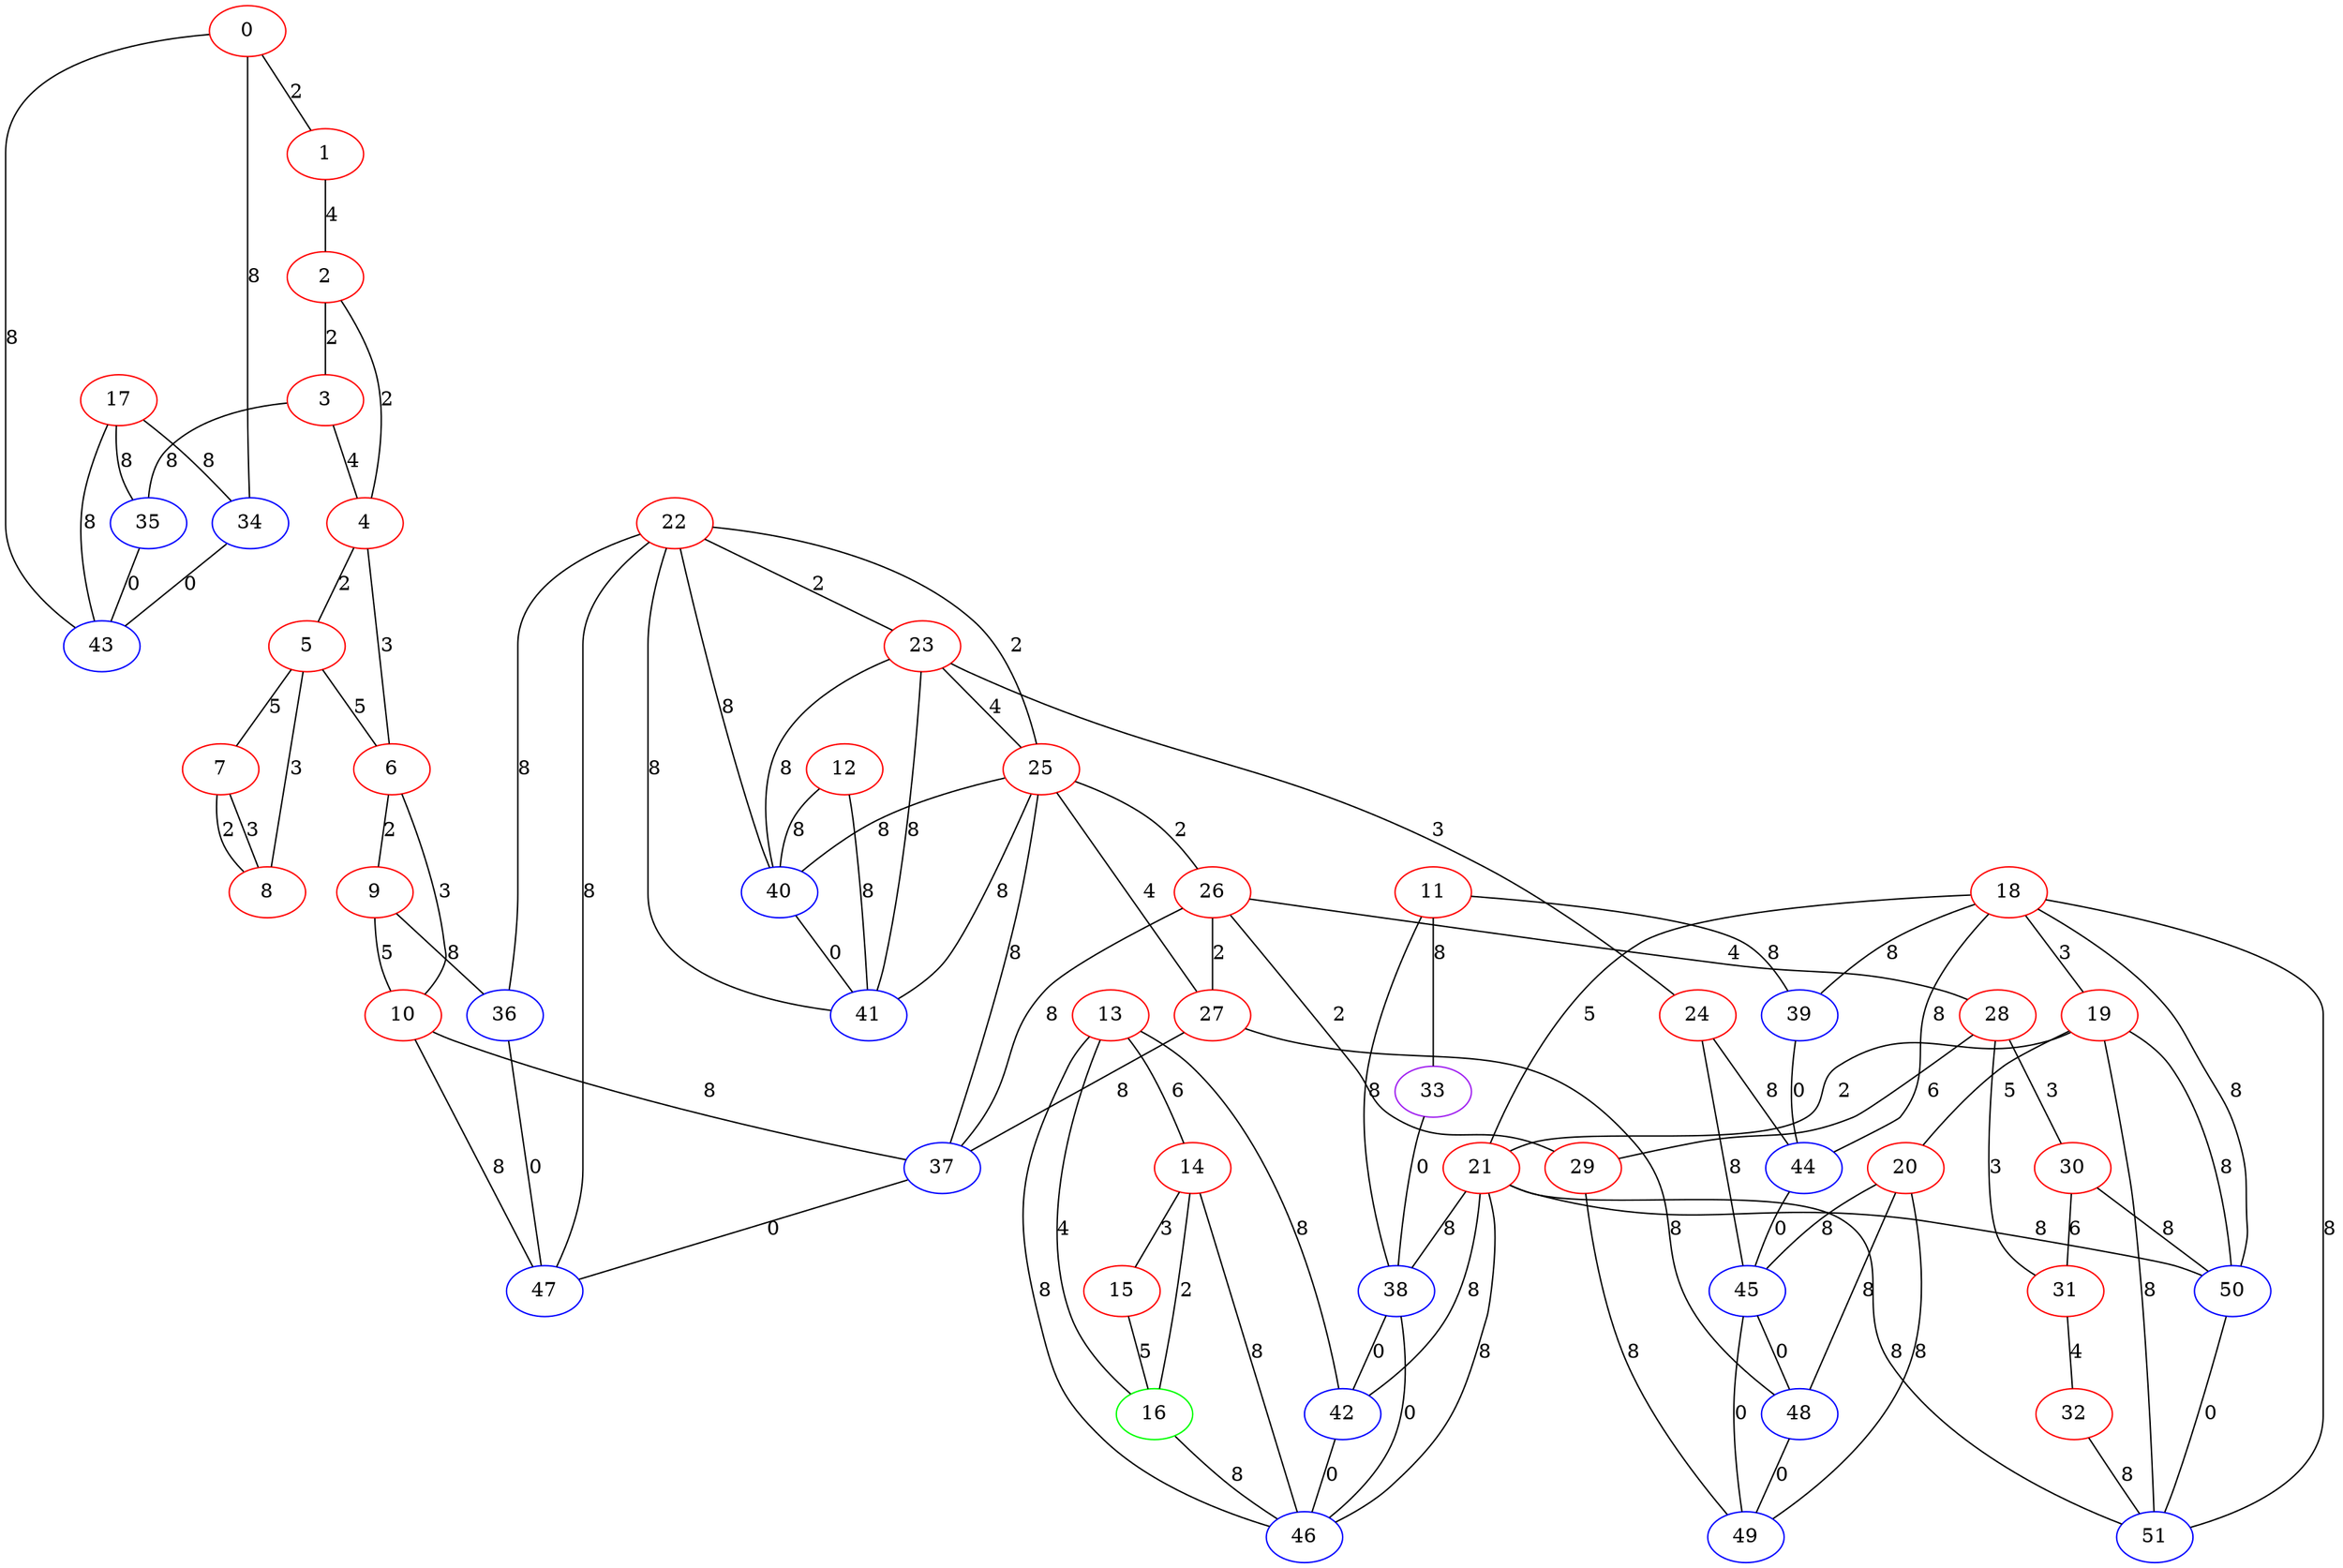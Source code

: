 graph "" {
0 [color=red, weight=1];
1 [color=red, weight=1];
2 [color=red, weight=1];
3 [color=red, weight=1];
4 [color=red, weight=1];
5 [color=red, weight=1];
6 [color=red, weight=1];
7 [color=red, weight=1];
8 [color=red, weight=1];
9 [color=red, weight=1];
10 [color=red, weight=1];
11 [color=red, weight=1];
12 [color=red, weight=1];
13 [color=red, weight=1];
14 [color=red, weight=1];
15 [color=red, weight=1];
16 [color=green, weight=2];
17 [color=red, weight=1];
18 [color=red, weight=1];
19 [color=red, weight=1];
20 [color=red, weight=1];
21 [color=red, weight=1];
22 [color=red, weight=1];
23 [color=red, weight=1];
24 [color=red, weight=1];
25 [color=red, weight=1];
26 [color=red, weight=1];
27 [color=red, weight=1];
28 [color=red, weight=1];
29 [color=red, weight=1];
30 [color=red, weight=1];
31 [color=red, weight=1];
32 [color=red, weight=1];
33 [color=purple, weight=4];
34 [color=blue, weight=3];
35 [color=blue, weight=3];
36 [color=blue, weight=3];
37 [color=blue, weight=3];
38 [color=blue, weight=3];
39 [color=blue, weight=3];
40 [color=blue, weight=3];
41 [color=blue, weight=3];
42 [color=blue, weight=3];
43 [color=blue, weight=3];
44 [color=blue, weight=3];
45 [color=blue, weight=3];
46 [color=blue, weight=3];
47 [color=blue, weight=3];
48 [color=blue, weight=3];
49 [color=blue, weight=3];
50 [color=blue, weight=3];
51 [color=blue, weight=3];
0 -- 1  [key=0, label=2];
0 -- 34  [key=0, label=8];
0 -- 43  [key=0, label=8];
1 -- 2  [key=0, label=4];
2 -- 3  [key=0, label=2];
2 -- 4  [key=0, label=2];
3 -- 35  [key=0, label=8];
3 -- 4  [key=0, label=4];
4 -- 5  [key=0, label=2];
4 -- 6  [key=0, label=3];
5 -- 8  [key=0, label=3];
5 -- 6  [key=0, label=5];
5 -- 7  [key=0, label=5];
6 -- 9  [key=0, label=2];
6 -- 10  [key=0, label=3];
7 -- 8  [key=0, label=2];
7 -- 8  [key=1, label=3];
9 -- 10  [key=0, label=5];
9 -- 36  [key=0, label=8];
10 -- 37  [key=0, label=8];
10 -- 47  [key=0, label=8];
11 -- 33  [key=0, label=8];
11 -- 38  [key=0, label=8];
11 -- 39  [key=0, label=8];
12 -- 40  [key=0, label=8];
12 -- 41  [key=0, label=8];
13 -- 16  [key=0, label=4];
13 -- 42  [key=0, label=8];
13 -- 46  [key=0, label=8];
13 -- 14  [key=0, label=6];
14 -- 16  [key=0, label=2];
14 -- 46  [key=0, label=8];
14 -- 15  [key=0, label=3];
15 -- 16  [key=0, label=5];
16 -- 46  [key=0, label=8];
17 -- 43  [key=0, label=8];
17 -- 34  [key=0, label=8];
17 -- 35  [key=0, label=8];
18 -- 19  [key=0, label=3];
18 -- 39  [key=0, label=8];
18 -- 44  [key=0, label=8];
18 -- 50  [key=0, label=8];
18 -- 51  [key=0, label=8];
18 -- 21  [key=0, label=5];
19 -- 51  [key=0, label=8];
19 -- 50  [key=0, label=8];
19 -- 20  [key=0, label=5];
19 -- 21  [key=0, label=2];
20 -- 48  [key=0, label=8];
20 -- 49  [key=0, label=8];
20 -- 45  [key=0, label=8];
21 -- 38  [key=0, label=8];
21 -- 42  [key=0, label=8];
21 -- 50  [key=0, label=8];
21 -- 46  [key=0, label=8];
21 -- 51  [key=0, label=8];
22 -- 36  [key=0, label=8];
22 -- 40  [key=0, label=8];
22 -- 41  [key=0, label=8];
22 -- 47  [key=0, label=8];
22 -- 23  [key=0, label=2];
22 -- 25  [key=0, label=2];
23 -- 24  [key=0, label=3];
23 -- 25  [key=0, label=4];
23 -- 41  [key=0, label=8];
23 -- 40  [key=0, label=8];
24 -- 44  [key=0, label=8];
24 -- 45  [key=0, label=8];
25 -- 37  [key=0, label=8];
25 -- 40  [key=0, label=8];
25 -- 41  [key=0, label=8];
25 -- 26  [key=0, label=2];
25 -- 27  [key=0, label=4];
26 -- 27  [key=0, label=2];
26 -- 28  [key=0, label=4];
26 -- 29  [key=0, label=2];
26 -- 37  [key=0, label=8];
27 -- 48  [key=0, label=8];
27 -- 37  [key=0, label=8];
28 -- 29  [key=0, label=6];
28 -- 30  [key=0, label=3];
28 -- 31  [key=0, label=3];
29 -- 49  [key=0, label=8];
30 -- 50  [key=0, label=8];
30 -- 31  [key=0, label=6];
31 -- 32  [key=0, label=4];
32 -- 51  [key=0, label=8];
33 -- 38  [key=0, label=0];
34 -- 43  [key=0, label=0];
35 -- 43  [key=0, label=0];
36 -- 47  [key=0, label=0];
37 -- 47  [key=0, label=0];
38 -- 42  [key=0, label=0];
38 -- 46  [key=0, label=0];
39 -- 44  [key=0, label=0];
40 -- 41  [key=0, label=0];
42 -- 46  [key=0, label=0];
44 -- 45  [key=0, label=0];
45 -- 48  [key=0, label=0];
45 -- 49  [key=0, label=0];
48 -- 49  [key=0, label=0];
50 -- 51  [key=0, label=0];
}
